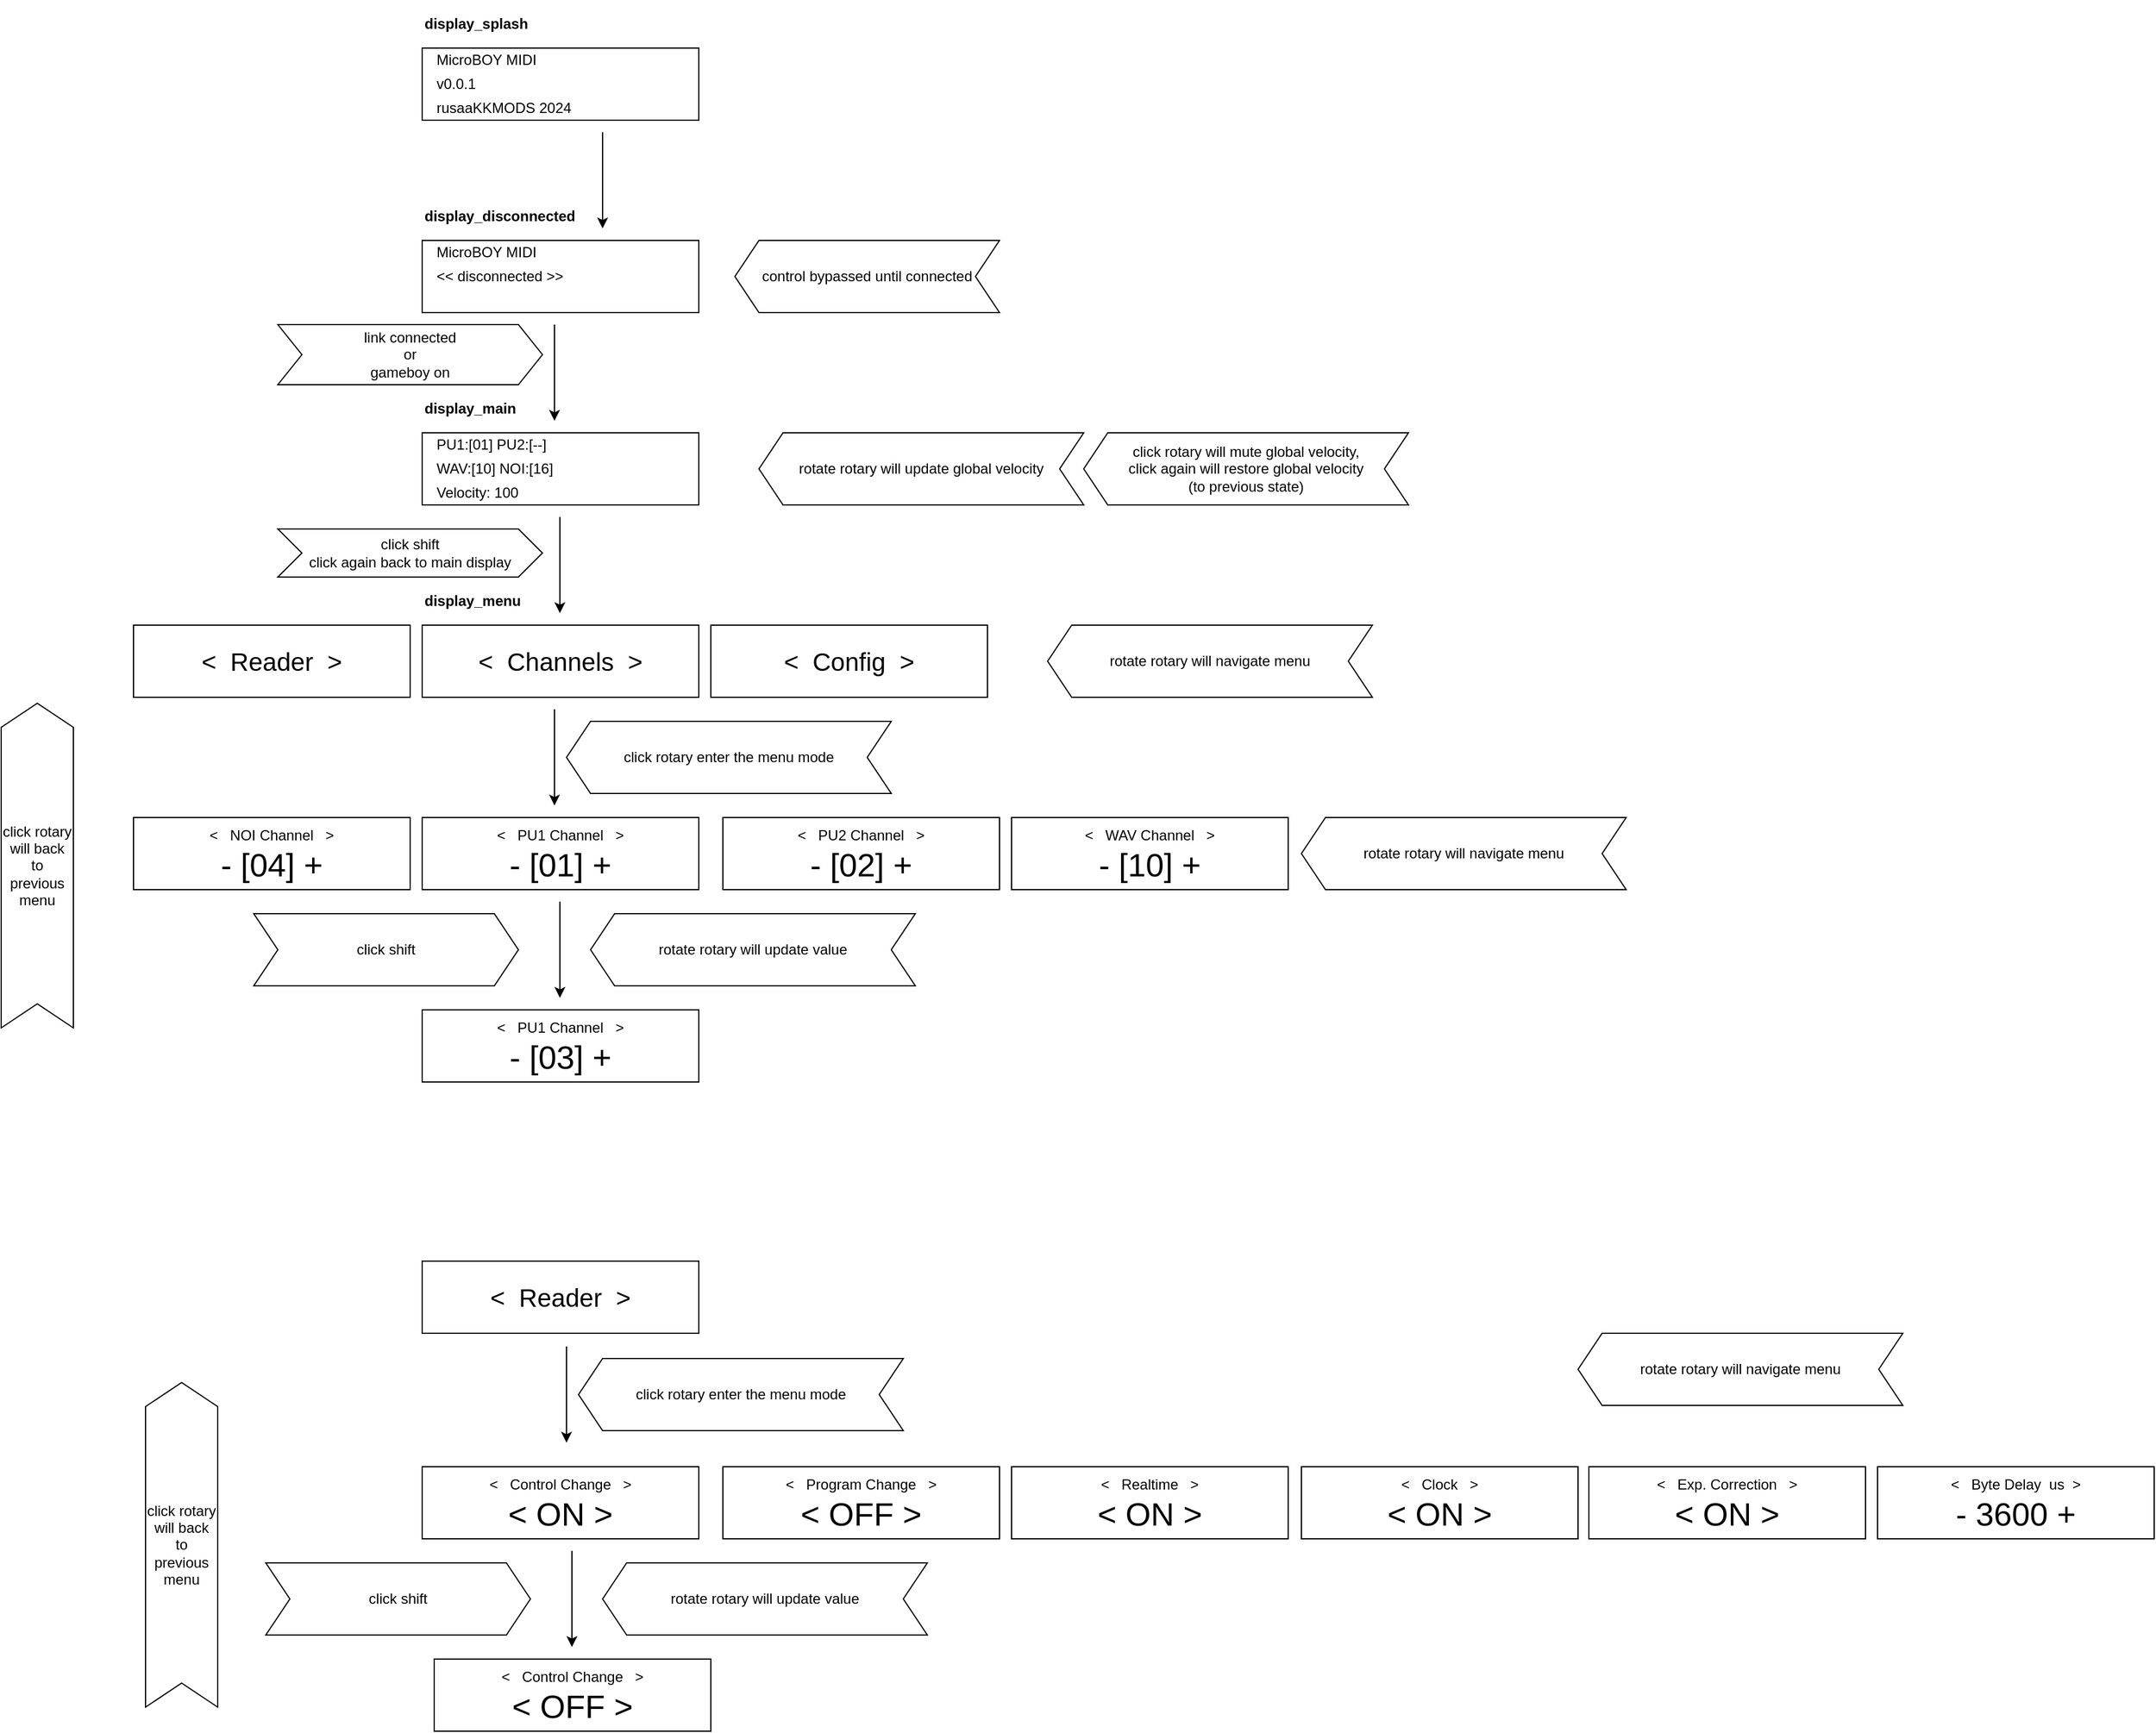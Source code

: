 <mxfile version="24.8.3" pages="2">
  <diagram name="Page-1" id="PtbW-Aun5k6pvKjfOrMi">
    <mxGraphModel dx="2849" dy="1235" grid="1" gridSize="10" guides="1" tooltips="1" connect="1" arrows="1" fold="1" page="1" pageScale="1" pageWidth="827" pageHeight="1169" math="0" shadow="0">
      <root>
        <mxCell id="0" />
        <mxCell id="1" parent="0" />
        <mxCell id="5JOpPQ809kk9evT6bFyk-1" value="" style="rounded=0;whiteSpace=wrap;html=1;" vertex="1" parent="1">
          <mxGeometry x="240" y="160" width="230" height="60" as="geometry" />
        </mxCell>
        <mxCell id="5JOpPQ809kk9evT6bFyk-2" value="MicroBOY MIDI" style="text;html=1;align=left;verticalAlign=middle;whiteSpace=wrap;rounded=0;" vertex="1" parent="1">
          <mxGeometry x="250" y="160" width="210" height="20" as="geometry" />
        </mxCell>
        <mxCell id="5JOpPQ809kk9evT6bFyk-3" value="v0.0.1" style="text;html=1;align=left;verticalAlign=middle;whiteSpace=wrap;rounded=0;" vertex="1" parent="1">
          <mxGeometry x="250" y="180" width="210" height="20" as="geometry" />
        </mxCell>
        <mxCell id="5JOpPQ809kk9evT6bFyk-4" value="rusaaKKMODS 2024" style="text;html=1;align=left;verticalAlign=middle;whiteSpace=wrap;rounded=0;" vertex="1" parent="1">
          <mxGeometry x="250" y="200" width="210" height="20" as="geometry" />
        </mxCell>
        <mxCell id="5JOpPQ809kk9evT6bFyk-5" value="display_splash" style="text;html=1;align=left;verticalAlign=middle;whiteSpace=wrap;rounded=0;fontStyle=1" vertex="1" parent="1">
          <mxGeometry x="240" y="120" width="230" height="40" as="geometry" />
        </mxCell>
        <mxCell id="5JOpPQ809kk9evT6bFyk-6" value="" style="rounded=0;whiteSpace=wrap;html=1;" vertex="1" parent="1">
          <mxGeometry x="240" y="320" width="230" height="60" as="geometry" />
        </mxCell>
        <mxCell id="5JOpPQ809kk9evT6bFyk-7" value="MicroBOY MIDI" style="text;html=1;align=left;verticalAlign=middle;whiteSpace=wrap;rounded=0;" vertex="1" parent="1">
          <mxGeometry x="250" y="320" width="210" height="20" as="geometry" />
        </mxCell>
        <mxCell id="5JOpPQ809kk9evT6bFyk-8" value="&amp;lt;&amp;lt; disconnected &amp;gt;&amp;gt;" style="text;html=1;align=left;verticalAlign=middle;whiteSpace=wrap;rounded=0;" vertex="1" parent="1">
          <mxGeometry x="250" y="340" width="210" height="20" as="geometry" />
        </mxCell>
        <mxCell id="5JOpPQ809kk9evT6bFyk-10" value="display_disconnected" style="text;html=1;align=left;verticalAlign=middle;whiteSpace=wrap;rounded=0;fontStyle=1" vertex="1" parent="1">
          <mxGeometry x="240" y="280" width="230" height="40" as="geometry" />
        </mxCell>
        <mxCell id="5JOpPQ809kk9evT6bFyk-11" value="" style="rounded=0;whiteSpace=wrap;html=1;" vertex="1" parent="1">
          <mxGeometry x="240" y="480" width="230" height="60" as="geometry" />
        </mxCell>
        <mxCell id="5JOpPQ809kk9evT6bFyk-12" value="PU1:[01] PU2:[--]" style="text;html=1;align=left;verticalAlign=middle;whiteSpace=wrap;rounded=0;" vertex="1" parent="1">
          <mxGeometry x="250" y="480" width="210" height="20" as="geometry" />
        </mxCell>
        <mxCell id="5JOpPQ809kk9evT6bFyk-13" value="WAV:[10] NOI:[16]" style="text;html=1;align=left;verticalAlign=middle;whiteSpace=wrap;rounded=0;" vertex="1" parent="1">
          <mxGeometry x="250" y="500" width="210" height="20" as="geometry" />
        </mxCell>
        <mxCell id="5JOpPQ809kk9evT6bFyk-14" value="display_main" style="text;html=1;align=left;verticalAlign=middle;whiteSpace=wrap;rounded=0;fontStyle=1" vertex="1" parent="1">
          <mxGeometry x="240" y="440" width="230" height="40" as="geometry" />
        </mxCell>
        <mxCell id="5JOpPQ809kk9evT6bFyk-15" value="Velocity: 100" style="text;html=1;align=left;verticalAlign=middle;whiteSpace=wrap;rounded=0;" vertex="1" parent="1">
          <mxGeometry x="250" y="520" width="210" height="20" as="geometry" />
        </mxCell>
        <mxCell id="5JOpPQ809kk9evT6bFyk-16" value="" style="rounded=0;whiteSpace=wrap;html=1;" vertex="1" parent="1">
          <mxGeometry x="240" y="640" width="230" height="60" as="geometry" />
        </mxCell>
        <mxCell id="5JOpPQ809kk9evT6bFyk-19" value="display_menu" style="text;html=1;align=left;verticalAlign=middle;whiteSpace=wrap;rounded=0;fontStyle=1" vertex="1" parent="1">
          <mxGeometry x="240" y="600" width="230" height="40" as="geometry" />
        </mxCell>
        <mxCell id="5JOpPQ809kk9evT6bFyk-20" value="&amp;lt;&amp;nbsp; Channels&amp;nbsp; &amp;gt;" style="text;html=1;align=center;verticalAlign=middle;whiteSpace=wrap;rounded=0;fontSize=21;" vertex="1" parent="1">
          <mxGeometry x="250" y="640" width="210" height="60" as="geometry" />
        </mxCell>
        <mxCell id="5JOpPQ809kk9evT6bFyk-23" value="" style="rounded=0;whiteSpace=wrap;html=1;" vertex="1" parent="1">
          <mxGeometry x="480" y="640" width="230" height="60" as="geometry" />
        </mxCell>
        <mxCell id="5JOpPQ809kk9evT6bFyk-24" value="&amp;lt;&amp;nbsp; Config&amp;nbsp; &amp;gt;" style="text;html=1;align=center;verticalAlign=middle;whiteSpace=wrap;rounded=0;fontSize=21;" vertex="1" parent="1">
          <mxGeometry x="490" y="640" width="210" height="60" as="geometry" />
        </mxCell>
        <mxCell id="5JOpPQ809kk9evT6bFyk-25" value="link connected&lt;div&gt;or&lt;br&gt;&lt;div&gt;gameboy on&lt;/div&gt;&lt;/div&gt;" style="shape=step;perimeter=stepPerimeter;whiteSpace=wrap;html=1;fixedSize=1;" vertex="1" parent="1">
          <mxGeometry x="120" y="390" width="220" height="50" as="geometry" />
        </mxCell>
        <mxCell id="5JOpPQ809kk9evT6bFyk-26" value="click shift&lt;div&gt;click again back to main display&lt;/div&gt;" style="shape=step;perimeter=stepPerimeter;whiteSpace=wrap;html=1;fixedSize=1;" vertex="1" parent="1">
          <mxGeometry x="120" y="560" width="220" height="40" as="geometry" />
        </mxCell>
        <mxCell id="5JOpPQ809kk9evT6bFyk-27" value="" style="rounded=0;whiteSpace=wrap;html=1;" vertex="1" parent="1">
          <mxGeometry y="640" width="230" height="60" as="geometry" />
        </mxCell>
        <mxCell id="5JOpPQ809kk9evT6bFyk-28" value="&amp;lt;&amp;nbsp; Reader&amp;nbsp; &amp;gt;" style="text;html=1;align=center;verticalAlign=middle;whiteSpace=wrap;rounded=0;fontSize=21;" vertex="1" parent="1">
          <mxGeometry x="10" y="640" width="210" height="60" as="geometry" />
        </mxCell>
        <mxCell id="5JOpPQ809kk9evT6bFyk-29" value="rotate rotary will update global velocity" style="shape=step;perimeter=stepPerimeter;whiteSpace=wrap;html=1;fixedSize=1;flipH=1;" vertex="1" parent="1">
          <mxGeometry x="520" y="480" width="270" height="60" as="geometry" />
        </mxCell>
        <mxCell id="5JOpPQ809kk9evT6bFyk-30" value="rotate rotary will navigate menu" style="shape=step;perimeter=stepPerimeter;whiteSpace=wrap;html=1;fixedSize=1;flipH=1;" vertex="1" parent="1">
          <mxGeometry x="760" y="640" width="270" height="60" as="geometry" />
        </mxCell>
        <mxCell id="5JOpPQ809kk9evT6bFyk-32" value="" style="rounded=0;whiteSpace=wrap;html=1;" vertex="1" parent="1">
          <mxGeometry x="240" y="800" width="230" height="60" as="geometry" />
        </mxCell>
        <mxCell id="5JOpPQ809kk9evT6bFyk-34" value="click rotary enter the menu mode" style="shape=step;perimeter=stepPerimeter;whiteSpace=wrap;html=1;fixedSize=1;flipH=1;" vertex="1" parent="1">
          <mxGeometry x="360" y="720" width="270" height="60" as="geometry" />
        </mxCell>
        <mxCell id="5JOpPQ809kk9evT6bFyk-35" value="click rotary will mute global velocity,&lt;div&gt;click again will restore global velocity&lt;/div&gt;&lt;div&gt;(to previous state)&lt;/div&gt;" style="shape=step;perimeter=stepPerimeter;whiteSpace=wrap;html=1;fixedSize=1;flipH=1;" vertex="1" parent="1">
          <mxGeometry x="790" y="480" width="270" height="60" as="geometry" />
        </mxCell>
        <mxCell id="5JOpPQ809kk9evT6bFyk-36" value="control bypassed until connected" style="shape=step;perimeter=stepPerimeter;whiteSpace=wrap;html=1;fixedSize=1;flipH=1;" vertex="1" parent="1">
          <mxGeometry x="500" y="320" width="220" height="60" as="geometry" />
        </mxCell>
        <mxCell id="5JOpPQ809kk9evT6bFyk-37" value="&amp;lt;&amp;nbsp; &amp;nbsp;PU1 Channel&amp;nbsp; &amp;nbsp;&amp;gt;" style="text;html=1;align=center;verticalAlign=middle;whiteSpace=wrap;rounded=0;" vertex="1" parent="1">
          <mxGeometry x="250" y="800" width="210" height="30" as="geometry" />
        </mxCell>
        <mxCell id="5JOpPQ809kk9evT6bFyk-38" value="- [01] +" style="text;html=1;align=center;verticalAlign=middle;whiteSpace=wrap;rounded=0;fontSize=27;" vertex="1" parent="1">
          <mxGeometry x="250" y="820" width="210" height="40" as="geometry" />
        </mxCell>
        <mxCell id="5JOpPQ809kk9evT6bFyk-42" value="" style="rounded=0;whiteSpace=wrap;html=1;" vertex="1" parent="1">
          <mxGeometry x="490" y="800" width="230" height="60" as="geometry" />
        </mxCell>
        <mxCell id="5JOpPQ809kk9evT6bFyk-43" value="&amp;lt;&amp;nbsp; &amp;nbsp;PU2 Channel&amp;nbsp; &amp;nbsp;&amp;gt;" style="text;html=1;align=center;verticalAlign=middle;whiteSpace=wrap;rounded=0;" vertex="1" parent="1">
          <mxGeometry x="500" y="800" width="210" height="30" as="geometry" />
        </mxCell>
        <mxCell id="5JOpPQ809kk9evT6bFyk-44" value="- [02] +" style="text;html=1;align=center;verticalAlign=middle;whiteSpace=wrap;rounded=0;fontSize=27;" vertex="1" parent="1">
          <mxGeometry x="500" y="820" width="210" height="40" as="geometry" />
        </mxCell>
        <mxCell id="5JOpPQ809kk9evT6bFyk-45" value="" style="rounded=0;whiteSpace=wrap;html=1;" vertex="1" parent="1">
          <mxGeometry y="800" width="230" height="60" as="geometry" />
        </mxCell>
        <mxCell id="5JOpPQ809kk9evT6bFyk-46" value="&amp;lt;&amp;nbsp; &amp;nbsp;NOI Channel&amp;nbsp; &amp;nbsp;&amp;gt;" style="text;html=1;align=center;verticalAlign=middle;whiteSpace=wrap;rounded=0;" vertex="1" parent="1">
          <mxGeometry x="10" y="800" width="210" height="30" as="geometry" />
        </mxCell>
        <mxCell id="5JOpPQ809kk9evT6bFyk-47" value="- [04] +" style="text;html=1;align=center;verticalAlign=middle;whiteSpace=wrap;rounded=0;fontSize=27;" vertex="1" parent="1">
          <mxGeometry x="10" y="820" width="210" height="40" as="geometry" />
        </mxCell>
        <mxCell id="5JOpPQ809kk9evT6bFyk-48" value="" style="rounded=0;whiteSpace=wrap;html=1;" vertex="1" parent="1">
          <mxGeometry x="730" y="800" width="230" height="60" as="geometry" />
        </mxCell>
        <mxCell id="5JOpPQ809kk9evT6bFyk-49" value="&amp;lt;&amp;nbsp; &amp;nbsp;WAV Channel&amp;nbsp; &amp;nbsp;&amp;gt;" style="text;html=1;align=center;verticalAlign=middle;whiteSpace=wrap;rounded=0;" vertex="1" parent="1">
          <mxGeometry x="740" y="800" width="210" height="30" as="geometry" />
        </mxCell>
        <mxCell id="5JOpPQ809kk9evT6bFyk-50" value="- [10] +" style="text;html=1;align=center;verticalAlign=middle;whiteSpace=wrap;rounded=0;fontSize=27;" vertex="1" parent="1">
          <mxGeometry x="740" y="820" width="210" height="40" as="geometry" />
        </mxCell>
        <mxCell id="5JOpPQ809kk9evT6bFyk-51" value="" style="endArrow=classic;html=1;rounded=0;" edge="1" parent="1">
          <mxGeometry width="50" height="50" relative="1" as="geometry">
            <mxPoint x="350" y="710" as="sourcePoint" />
            <mxPoint x="350" y="790" as="targetPoint" />
          </mxGeometry>
        </mxCell>
        <mxCell id="5JOpPQ809kk9evT6bFyk-52" value="rotate rotary will navigate menu" style="shape=step;perimeter=stepPerimeter;whiteSpace=wrap;html=1;fixedSize=1;flipH=1;" vertex="1" parent="1">
          <mxGeometry x="971" y="800" width="270" height="60" as="geometry" />
        </mxCell>
        <mxCell id="5JOpPQ809kk9evT6bFyk-53" value="" style="rounded=0;whiteSpace=wrap;html=1;" vertex="1" parent="1">
          <mxGeometry x="240" y="960" width="230" height="60" as="geometry" />
        </mxCell>
        <mxCell id="5JOpPQ809kk9evT6bFyk-54" value="&amp;lt;&amp;nbsp; &amp;nbsp;PU1 Channel&amp;nbsp; &amp;nbsp;&amp;gt;" style="text;html=1;align=center;verticalAlign=middle;whiteSpace=wrap;rounded=0;" vertex="1" parent="1">
          <mxGeometry x="250" y="960" width="210" height="30" as="geometry" />
        </mxCell>
        <mxCell id="5JOpPQ809kk9evT6bFyk-55" value="- [03] +" style="text;html=1;align=center;verticalAlign=middle;whiteSpace=wrap;rounded=0;fontSize=27;" vertex="1" parent="1">
          <mxGeometry x="250" y="980" width="210" height="40" as="geometry" />
        </mxCell>
        <mxCell id="5JOpPQ809kk9evT6bFyk-56" value="" style="endArrow=classic;html=1;rounded=0;" edge="1" parent="1">
          <mxGeometry width="50" height="50" relative="1" as="geometry">
            <mxPoint x="354.5" y="870" as="sourcePoint" />
            <mxPoint x="354.5" y="950" as="targetPoint" />
          </mxGeometry>
        </mxCell>
        <mxCell id="5JOpPQ809kk9evT6bFyk-57" value="click shift" style="shape=step;perimeter=stepPerimeter;whiteSpace=wrap;html=1;fixedSize=1;" vertex="1" parent="1">
          <mxGeometry x="100" y="880" width="220" height="60" as="geometry" />
        </mxCell>
        <mxCell id="5JOpPQ809kk9evT6bFyk-58" value="rotate rotary will update value" style="shape=step;perimeter=stepPerimeter;whiteSpace=wrap;html=1;fixedSize=1;flipH=1;" vertex="1" parent="1">
          <mxGeometry x="380" y="880" width="270" height="60" as="geometry" />
        </mxCell>
        <mxCell id="5JOpPQ809kk9evT6bFyk-60" value="click rotary will back to previous menu" style="shape=step;perimeter=stepPerimeter;whiteSpace=wrap;html=1;fixedSize=1;flipH=1;direction=north;" vertex="1" parent="1">
          <mxGeometry x="-110" y="705" width="60" height="270" as="geometry" />
        </mxCell>
        <mxCell id="5JOpPQ809kk9evT6bFyk-61" value="" style="rounded=0;whiteSpace=wrap;html=1;" vertex="1" parent="1">
          <mxGeometry x="240" y="1169" width="230" height="60" as="geometry" />
        </mxCell>
        <mxCell id="5JOpPQ809kk9evT6bFyk-62" value="&amp;lt;&amp;nbsp; Reader&amp;nbsp; &amp;gt;" style="text;html=1;align=center;verticalAlign=middle;whiteSpace=wrap;rounded=0;fontSize=21;" vertex="1" parent="1">
          <mxGeometry x="250" y="1169" width="210" height="60" as="geometry" />
        </mxCell>
        <mxCell id="5JOpPQ809kk9evT6bFyk-63" value="click rotary enter the menu mode" style="shape=step;perimeter=stepPerimeter;whiteSpace=wrap;html=1;fixedSize=1;flipH=1;" vertex="1" parent="1">
          <mxGeometry x="370" y="1250" width="270" height="60" as="geometry" />
        </mxCell>
        <mxCell id="5JOpPQ809kk9evT6bFyk-64" value="" style="endArrow=classic;html=1;rounded=0;" edge="1" parent="1">
          <mxGeometry width="50" height="50" relative="1" as="geometry">
            <mxPoint x="360" y="1240" as="sourcePoint" />
            <mxPoint x="360" y="1320" as="targetPoint" />
          </mxGeometry>
        </mxCell>
        <mxCell id="5JOpPQ809kk9evT6bFyk-65" value="" style="rounded=0;whiteSpace=wrap;html=1;" vertex="1" parent="1">
          <mxGeometry x="240" y="1340" width="230" height="60" as="geometry" />
        </mxCell>
        <mxCell id="5JOpPQ809kk9evT6bFyk-66" value="&amp;lt;&amp;nbsp; &amp;nbsp;Control Change&amp;nbsp; &amp;nbsp;&amp;gt;" style="text;html=1;align=center;verticalAlign=middle;whiteSpace=wrap;rounded=0;" vertex="1" parent="1">
          <mxGeometry x="250" y="1340" width="210" height="30" as="geometry" />
        </mxCell>
        <mxCell id="5JOpPQ809kk9evT6bFyk-67" value="&amp;lt; ON &amp;gt;" style="text;html=1;align=center;verticalAlign=middle;whiteSpace=wrap;rounded=0;fontSize=27;" vertex="1" parent="1">
          <mxGeometry x="250" y="1360" width="210" height="40" as="geometry" />
        </mxCell>
        <mxCell id="5JOpPQ809kk9evT6bFyk-68" value="" style="rounded=0;whiteSpace=wrap;html=1;" vertex="1" parent="1">
          <mxGeometry x="490" y="1340" width="230" height="60" as="geometry" />
        </mxCell>
        <mxCell id="5JOpPQ809kk9evT6bFyk-69" value="&amp;lt;&amp;nbsp; &amp;nbsp;Program Change&amp;nbsp; &amp;nbsp;&amp;gt;" style="text;html=1;align=center;verticalAlign=middle;whiteSpace=wrap;rounded=0;" vertex="1" parent="1">
          <mxGeometry x="500" y="1340" width="210" height="30" as="geometry" />
        </mxCell>
        <mxCell id="5JOpPQ809kk9evT6bFyk-70" value="&amp;lt; OFF &amp;gt;" style="text;html=1;align=center;verticalAlign=middle;whiteSpace=wrap;rounded=0;fontSize=27;" vertex="1" parent="1">
          <mxGeometry x="500" y="1360" width="210" height="40" as="geometry" />
        </mxCell>
        <mxCell id="5JOpPQ809kk9evT6bFyk-71" value="" style="rounded=0;whiteSpace=wrap;html=1;" vertex="1" parent="1">
          <mxGeometry x="971" y="1340" width="230" height="60" as="geometry" />
        </mxCell>
        <mxCell id="5JOpPQ809kk9evT6bFyk-72" value="&amp;lt;&amp;nbsp; &amp;nbsp;Clock&amp;nbsp; &amp;nbsp;&amp;gt;" style="text;html=1;align=center;verticalAlign=middle;whiteSpace=wrap;rounded=0;" vertex="1" parent="1">
          <mxGeometry x="981" y="1340" width="210" height="30" as="geometry" />
        </mxCell>
        <mxCell id="5JOpPQ809kk9evT6bFyk-73" value="&amp;lt; ON &amp;gt;" style="text;html=1;align=center;verticalAlign=middle;whiteSpace=wrap;rounded=0;fontSize=27;" vertex="1" parent="1">
          <mxGeometry x="981" y="1360" width="210" height="40" as="geometry" />
        </mxCell>
        <mxCell id="5JOpPQ809kk9evT6bFyk-74" value="" style="rounded=0;whiteSpace=wrap;html=1;" vertex="1" parent="1">
          <mxGeometry x="730" y="1340" width="230" height="60" as="geometry" />
        </mxCell>
        <mxCell id="5JOpPQ809kk9evT6bFyk-75" value="&amp;lt;&amp;nbsp; &amp;nbsp;Realtime&amp;nbsp; &amp;nbsp;&amp;gt;" style="text;html=1;align=center;verticalAlign=middle;whiteSpace=wrap;rounded=0;" vertex="1" parent="1">
          <mxGeometry x="740" y="1340" width="210" height="30" as="geometry" />
        </mxCell>
        <mxCell id="5JOpPQ809kk9evT6bFyk-76" value="&amp;lt; ON &amp;gt;" style="text;html=1;align=center;verticalAlign=middle;whiteSpace=wrap;rounded=0;fontSize=27;" vertex="1" parent="1">
          <mxGeometry x="740" y="1360" width="210" height="40" as="geometry" />
        </mxCell>
        <mxCell id="5JOpPQ809kk9evT6bFyk-78" value="" style="rounded=0;whiteSpace=wrap;html=1;" vertex="1" parent="1">
          <mxGeometry x="1210" y="1340" width="230" height="60" as="geometry" />
        </mxCell>
        <mxCell id="5JOpPQ809kk9evT6bFyk-79" value="&amp;lt;&amp;nbsp; &amp;nbsp;Exp. Correction&amp;nbsp; &amp;nbsp;&amp;gt;" style="text;html=1;align=center;verticalAlign=middle;whiteSpace=wrap;rounded=0;" vertex="1" parent="1">
          <mxGeometry x="1220" y="1340" width="210" height="30" as="geometry" />
        </mxCell>
        <mxCell id="5JOpPQ809kk9evT6bFyk-80" value="&amp;lt; ON &amp;gt;" style="text;html=1;align=center;verticalAlign=middle;whiteSpace=wrap;rounded=0;fontSize=27;" vertex="1" parent="1">
          <mxGeometry x="1220" y="1360" width="210" height="40" as="geometry" />
        </mxCell>
        <mxCell id="5JOpPQ809kk9evT6bFyk-81" value="rotate rotary will navigate menu" style="shape=step;perimeter=stepPerimeter;whiteSpace=wrap;html=1;fixedSize=1;flipH=1;" vertex="1" parent="1">
          <mxGeometry x="1201" y="1229" width="270" height="60" as="geometry" />
        </mxCell>
        <mxCell id="5JOpPQ809kk9evT6bFyk-82" value="" style="rounded=0;whiteSpace=wrap;html=1;" vertex="1" parent="1">
          <mxGeometry x="250" y="1500" width="230" height="60" as="geometry" />
        </mxCell>
        <mxCell id="5JOpPQ809kk9evT6bFyk-83" value="&amp;lt;&amp;nbsp; &amp;nbsp;Control Change&amp;nbsp; &amp;nbsp;&amp;gt;" style="text;html=1;align=center;verticalAlign=middle;whiteSpace=wrap;rounded=0;" vertex="1" parent="1">
          <mxGeometry x="260" y="1500" width="210" height="30" as="geometry" />
        </mxCell>
        <mxCell id="5JOpPQ809kk9evT6bFyk-84" value="&amp;lt; OFF &amp;gt;" style="text;html=1;align=center;verticalAlign=middle;whiteSpace=wrap;rounded=0;fontSize=27;" vertex="1" parent="1">
          <mxGeometry x="260" y="1520" width="210" height="40" as="geometry" />
        </mxCell>
        <mxCell id="5JOpPQ809kk9evT6bFyk-85" value="" style="endArrow=classic;html=1;rounded=0;" edge="1" parent="1">
          <mxGeometry width="50" height="50" relative="1" as="geometry">
            <mxPoint x="364.5" y="1410" as="sourcePoint" />
            <mxPoint x="364.5" y="1490" as="targetPoint" />
          </mxGeometry>
        </mxCell>
        <mxCell id="5JOpPQ809kk9evT6bFyk-86" value="click shift" style="shape=step;perimeter=stepPerimeter;whiteSpace=wrap;html=1;fixedSize=1;" vertex="1" parent="1">
          <mxGeometry x="110" y="1420" width="220" height="60" as="geometry" />
        </mxCell>
        <mxCell id="5JOpPQ809kk9evT6bFyk-87" value="rotate rotary will update value" style="shape=step;perimeter=stepPerimeter;whiteSpace=wrap;html=1;fixedSize=1;flipH=1;" vertex="1" parent="1">
          <mxGeometry x="390" y="1420" width="270" height="60" as="geometry" />
        </mxCell>
        <mxCell id="5JOpPQ809kk9evT6bFyk-88" value="click rotary will back to previous menu" style="shape=step;perimeter=stepPerimeter;whiteSpace=wrap;html=1;fixedSize=1;flipH=1;direction=north;" vertex="1" parent="1">
          <mxGeometry x="10" y="1270" width="60" height="270" as="geometry" />
        </mxCell>
        <mxCell id="5JOpPQ809kk9evT6bFyk-89" value="" style="endArrow=classic;html=1;rounded=0;" edge="1" parent="1">
          <mxGeometry width="50" height="50" relative="1" as="geometry">
            <mxPoint x="354.5" y="550" as="sourcePoint" />
            <mxPoint x="354.5" y="630" as="targetPoint" />
          </mxGeometry>
        </mxCell>
        <mxCell id="5JOpPQ809kk9evT6bFyk-90" value="" style="endArrow=classic;html=1;rounded=0;" edge="1" parent="1">
          <mxGeometry width="50" height="50" relative="1" as="geometry">
            <mxPoint x="350" y="390" as="sourcePoint" />
            <mxPoint x="350" y="470" as="targetPoint" />
          </mxGeometry>
        </mxCell>
        <mxCell id="5JOpPQ809kk9evT6bFyk-91" value="" style="endArrow=classic;html=1;rounded=0;" edge="1" parent="1">
          <mxGeometry width="50" height="50" relative="1" as="geometry">
            <mxPoint x="390" y="230" as="sourcePoint" />
            <mxPoint x="390" y="310" as="targetPoint" />
          </mxGeometry>
        </mxCell>
        <mxCell id="oOkp35nEFP4ATC4hlkST-4" value="" style="rounded=0;whiteSpace=wrap;html=1;" vertex="1" parent="1">
          <mxGeometry x="1450" y="1340" width="230" height="60" as="geometry" />
        </mxCell>
        <mxCell id="oOkp35nEFP4ATC4hlkST-5" value="&amp;lt;&amp;nbsp; &amp;nbsp;Byte Delay&amp;nbsp; us&amp;nbsp; &amp;gt;" style="text;html=1;align=center;verticalAlign=middle;whiteSpace=wrap;rounded=0;" vertex="1" parent="1">
          <mxGeometry x="1460" y="1340" width="210" height="30" as="geometry" />
        </mxCell>
        <mxCell id="oOkp35nEFP4ATC4hlkST-6" value="- 3600 +" style="text;html=1;align=center;verticalAlign=middle;whiteSpace=wrap;rounded=0;fontSize=27;" vertex="1" parent="1">
          <mxGeometry x="1460" y="1360" width="210" height="40" as="geometry" />
        </mxCell>
      </root>
    </mxGraphModel>
  </diagram>
  <diagram id="cKASlxFHW7FNhQI-cWyw" name="Page-2">
    <mxGraphModel dx="1546" dy="945" grid="1" gridSize="10" guides="1" tooltips="1" connect="1" arrows="1" fold="1" page="1" pageScale="1" pageWidth="827" pageHeight="1169" math="0" shadow="0">
      <root>
        <mxCell id="0" />
        <mxCell id="1" parent="0" />
      </root>
    </mxGraphModel>
  </diagram>
</mxfile>
